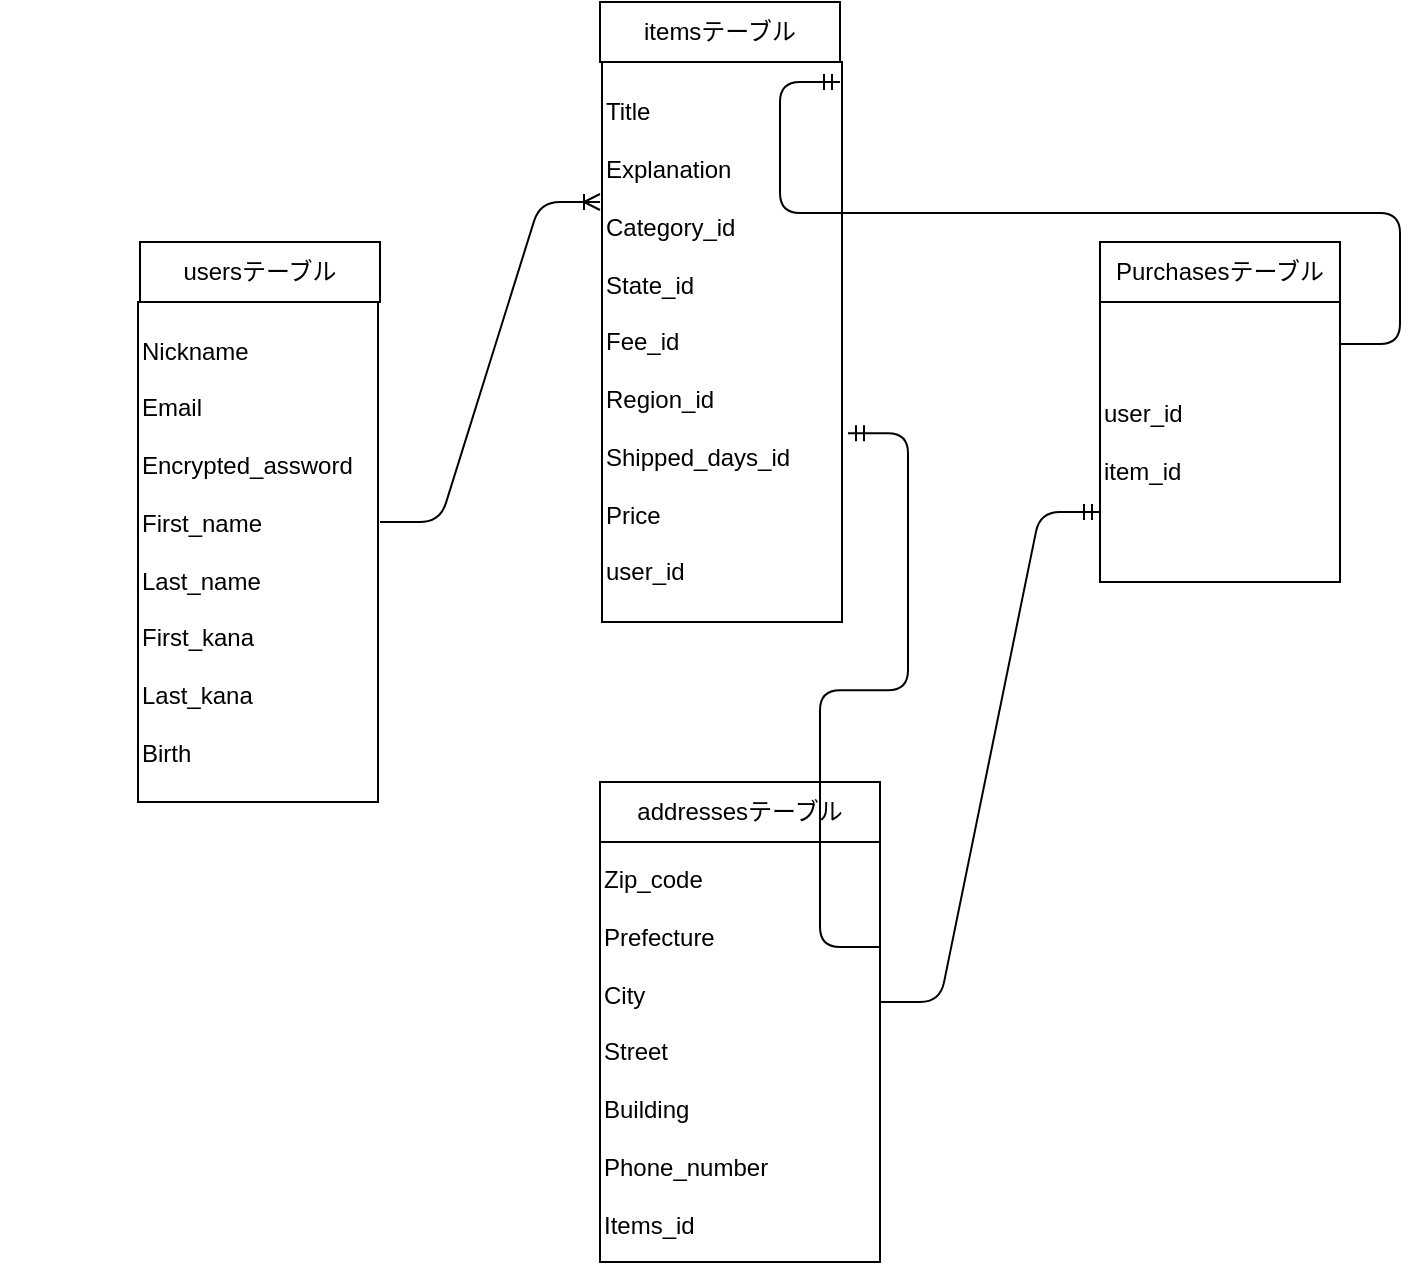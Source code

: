 <mxfile>
    <diagram id="uNvmAYeOiS78s3A_tTY7" name="ページ1">
        <mxGraphModel dx="1416" dy="531" grid="1" gridSize="10" guides="1" tooltips="1" connect="1" arrows="1" fold="1" page="1" pageScale="1" pageWidth="827" pageHeight="1169" math="0" shadow="0">
            <root>
                <mxCell id="0"/>
                <mxCell id="1" parent="0"/>
                <mxCell id="2" value="&lt;span&gt;Nickname&lt;br&gt;&lt;/span&gt;&lt;br&gt;&lt;span&gt;Email&lt;br&gt;&lt;/span&gt;&lt;br&gt;&lt;span&gt;Encrypted_assword&lt;br&gt;&lt;/span&gt;&lt;br&gt;&lt;span&gt;First_name&lt;br&gt;&lt;/span&gt;&lt;br&gt;&lt;span&gt;Last_name&lt;br&gt;&lt;/span&gt;&lt;br&gt;First_kana&lt;br&gt;&lt;br&gt;Last_kana&lt;br&gt;&lt;br&gt;Birth" style="whiteSpace=wrap;html=1;rounded=0;sketch=0;align=left;" vertex="1" parent="1">
                    <mxGeometry x="39" y="150" width="120" height="250" as="geometry"/>
                </mxCell>
                <mxCell id="3" value="usersテーブル" style="whiteSpace=wrap;html=1;rounded=0;sketch=0;" vertex="1" parent="1">
                    <mxGeometry x="40" y="120" width="120" height="30" as="geometry"/>
                </mxCell>
                <mxCell id="4" style="edgeStyle=orthogonalEdgeStyle;curved=0;rounded=1;sketch=0;orthogonalLoop=1;jettySize=auto;html=1;exitX=0.5;exitY=1;exitDx=0;exitDy=0;" edge="1" parent="1" source="2" target="2">
                    <mxGeometry relative="1" as="geometry"/>
                </mxCell>
                <mxCell id="5" value="&lt;span&gt;Title&lt;br&gt;&lt;/span&gt;&lt;br&gt;&lt;span&gt;Explanation&lt;/span&gt;&lt;br&gt;&lt;span&gt;&lt;br&gt;Category_id&lt;/span&gt;&lt;br&gt;&lt;span&gt;&lt;br&gt;State_id&lt;br&gt;&lt;br&gt;&lt;/span&gt;Fee_id&lt;br&gt;&lt;br&gt;Region_id&lt;br&gt;&lt;br&gt;Shipped_days_id&lt;br&gt;&lt;br&gt;Price&lt;br&gt;&lt;span&gt;&lt;br&gt;user_id&lt;br&gt;&lt;/span&gt;" style="whiteSpace=wrap;html=1;rounded=0;sketch=0;align=left;" vertex="1" parent="1">
                    <mxGeometry x="271" y="30" width="120" height="280" as="geometry"/>
                </mxCell>
                <mxCell id="8" value="itemsテーブル" style="whiteSpace=wrap;html=1;rounded=0;sketch=0;" vertex="1" parent="1">
                    <mxGeometry x="270" width="120" height="30" as="geometry"/>
                </mxCell>
                <mxCell id="9" style="edgeStyle=orthogonalEdgeStyle;curved=0;rounded=1;sketch=0;orthogonalLoop=1;jettySize=auto;html=1;exitX=0.5;exitY=1;exitDx=0;exitDy=0;" edge="1" parent="1" source="5" target="5">
                    <mxGeometry relative="1" as="geometry"/>
                </mxCell>
                <mxCell id="10" value="Purchasesテーブル" style="whiteSpace=wrap;html=1;rounded=0;sketch=0;" vertex="1" parent="1">
                    <mxGeometry x="520" y="120" width="120" height="30" as="geometry"/>
                </mxCell>
                <mxCell id="11" value="user_id&lt;br&gt;&lt;br&gt;item_id" style="whiteSpace=wrap;html=1;rounded=0;sketch=0;align=left;" vertex="1" parent="1">
                    <mxGeometry x="520" y="150" width="120" height="140" as="geometry"/>
                </mxCell>
                <mxCell id="12" value="addressesテーブル" style="whiteSpace=wrap;html=1;rounded=0;sketch=0;" vertex="1" parent="1">
                    <mxGeometry x="270" y="390" width="140" height="30" as="geometry"/>
                </mxCell>
                <mxCell id="13" value="&lt;span&gt;Zip_code&lt;br&gt;&lt;/span&gt;&lt;br&gt;&lt;span&gt;Prefecture&lt;br&gt;&lt;/span&gt;&lt;br&gt;&lt;span&gt;City&lt;br&gt;&lt;/span&gt;&lt;br&gt;&lt;span&gt;Street&lt;br&gt;&lt;/span&gt;&lt;br&gt;&lt;span&gt;Building&lt;br&gt;&lt;/span&gt;&lt;br&gt;&lt;span&gt;Phone_number&lt;br&gt;&lt;/span&gt;&lt;br&gt;&lt;span&gt;Items_id&lt;/span&gt;" style="whiteSpace=wrap;html=1;rounded=0;sketch=0;align=left;" vertex="1" parent="1">
                    <mxGeometry x="270" y="420" width="140" height="210" as="geometry"/>
                </mxCell>
                <mxCell id="25" value="" style="edgeStyle=entityRelationEdgeStyle;fontSize=12;html=1;endArrow=ERoneToMany;" edge="1" parent="1">
                    <mxGeometry width="100" height="100" relative="1" as="geometry">
                        <mxPoint x="160" y="260" as="sourcePoint"/>
                        <mxPoint x="270" y="100" as="targetPoint"/>
                    </mxGeometry>
                </mxCell>
                <mxCell id="35" value="&#10;&#10;&#10;&#10;" style="text;strokeColor=none;fillColor=none;spacingLeft=4;spacingRight=4;overflow=hidden;rotatable=0;points=[[0,0.5],[1,0.5]];portConstraint=eastwest;fontSize=12;" vertex="1" parent="1">
                    <mxGeometry x="-30" y="490" width="160" height="30" as="geometry"/>
                </mxCell>
                <mxCell id="46" value="" style="edgeStyle=entityRelationEdgeStyle;fontSize=12;html=1;endArrow=ERmandOne;entryX=1.025;entryY=0.663;entryDx=0;entryDy=0;exitX=1;exitY=0.25;exitDx=0;exitDy=0;entryPerimeter=0;" edge="1" parent="1" source="13" target="5">
                    <mxGeometry width="100" height="100" relative="1" as="geometry">
                        <mxPoint x="421" y="440" as="sourcePoint"/>
                        <mxPoint x="271" y="185" as="targetPoint"/>
                    </mxGeometry>
                </mxCell>
                <mxCell id="47" value="" style="edgeStyle=entityRelationEdgeStyle;fontSize=12;html=1;endArrow=ERmandOne;exitX=1;exitY=0.15;exitDx=0;exitDy=0;exitPerimeter=0;" edge="1" parent="1" source="11">
                    <mxGeometry width="100" height="100" relative="1" as="geometry">
                        <mxPoint x="290" y="140" as="sourcePoint"/>
                        <mxPoint x="390" y="40" as="targetPoint"/>
                    </mxGeometry>
                </mxCell>
                <mxCell id="48" value="" style="edgeStyle=entityRelationEdgeStyle;fontSize=12;html=1;endArrow=ERmandOne;entryX=0;entryY=0.75;entryDx=0;entryDy=0;exitX=1;exitY=0.381;exitDx=0;exitDy=0;exitPerimeter=0;" edge="1" parent="1" source="13" target="11">
                    <mxGeometry width="100" height="100" relative="1" as="geometry">
                        <mxPoint x="470" y="440" as="sourcePoint"/>
                        <mxPoint x="570" y="340" as="targetPoint"/>
                    </mxGeometry>
                </mxCell>
            </root>
        </mxGraphModel>
    </diagram>
</mxfile>